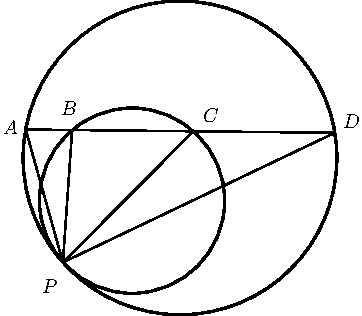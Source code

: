 import graph; size(6cm); real lsf=0.5; pen dps=linewidth(0.7)+fontsize(10); defaultpen(dps); pen ds=black; real xmin=-5.588082861729064,xmax=5.178356688627963,ymin=-3.133990131275965,ymax=6.742967321977543; 
pair P=(-1.4922550355033706,-1.3316061388469318), A=(-1.9670045595430818,0.361791463051198), D=(1.974168812869036,0.3204020884689435), B=(-1.3749763481410748,0.3555741071803542), C=(0.171777891342202,0.33933041918307083); 
draw(circle((0.,0.),2.),linewidth(1.2)); draw(circle((-0.6109736667266907,-0.5451992226065054),1.18114041877487),linewidth(1.2)); draw(A--D,linewidth(0.8)); draw(P--A,linewidth(0.8)); draw(P--B,linewidth(0.8)); draw(P--C,linewidth(0.8)); draw(P--D,linewidth(0.8)); 
dot(P,linewidth(1.pt)+ds); label("$P$",(-1.7892530720161717,-1.7441743545517367),NE*lsf); dot(A,linewidth(1.pt)+ds); label("$A$",(-2.289586751636894,0.27569124095413994),NE*lsf); dot(D,linewidth(1.pt)+ds); label("$D$",(2.0466384717427,0.3498147490460987),NE*lsf); dot(B,linewidth(1.pt)+ds); label("$B$",(-1.5483516707173053,0.5165926422530059),NE*lsf); dot(C,linewidth(1.pt)+ds); label("$C$",(0.2676742775356872,0.4239382571380575),NE*lsf); 
clip((xmin,ymin)--(xmin,ymax)--(xmax,ymax)--(xmax,ymin)--cycle); 